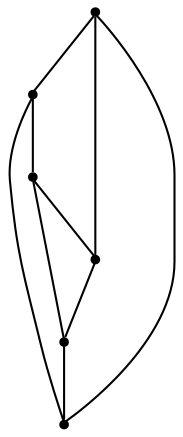 graph {
  node [shape=point,comment="{\"directed\":false,\"doi\":\"10.1007/978-3-319-03841-4_11\",\"figure\":\"2 (1)\"}"]

  v0 [pos="1230.834265130303,1117.3752556909892"]
  v1 [pos="1074.242234497077,1352.1345358376648"]
  v2 [pos="1129.054573325791,1156.5023958765692"]
  v3 [pos="1027.2666421928982,1195.625466385801"]
  v4 [pos="917.6501084276151,1117.3752556909892"]
  v5 [pos="1105.5626256974324,1250.4053448709242"]

  v0 -- v1 [id="-1",pos="1230.834265130303,1117.3752556909892 1074.242234497077,1352.1345358376648 1074.242234497077,1352.1345358376648 1074.242234497077,1352.1345358376648"]
  v4 -- v0 [id="-2",pos="917.6501084276151,1117.3752556909892 1230.834265130303,1117.3752556909892 1230.834265130303,1117.3752556909892 1230.834265130303,1117.3752556909892"]
  v1 -- v5 [id="-3",pos="1074.242234497077,1352.1345358376648 1105.5626256974324,1250.4053448709242 1105.5626256974324,1250.4053448709242 1105.5626256974324,1250.4053448709242"]
  v5 -- v2 [id="-4",pos="1105.5626256974324,1250.4053448709242 1129.054573325791,1156.5023958765692 1129.054573325791,1156.5023958765692 1129.054573325791,1156.5023958765692"]
  v1 -- v4 [id="-5",pos="1074.242234497077,1352.1345358376648 917.6501084276151,1117.3752556909892 917.6501084276151,1117.3752556909892 917.6501084276151,1117.3752556909892"]
  v5 -- v3 [id="-6",pos="1105.5626256974324,1250.4053448709242 1027.2666421928982,1195.625466385801 1027.2666421928982,1195.625466385801 1027.2666421928982,1195.625466385801"]
  v3 -- v4 [id="-7",pos="1027.2666421928982,1195.625466385801 917.6501084276151,1117.3752556909892 917.6501084276151,1117.3752556909892 917.6501084276151,1117.3752556909892"]
  v2 -- v0 [id="-8",pos="1129.054573325791,1156.5023958765692 1230.834265130303,1117.3752556909892 1230.834265130303,1117.3752556909892 1230.834265130303,1117.3752556909892"]
  v2 -- v3 [id="-9",pos="1129.054573325791,1156.5023958765692 1027.2666421928982,1195.625466385801 1027.2666421928982,1195.625466385801 1027.2666421928982,1195.625466385801"]
}